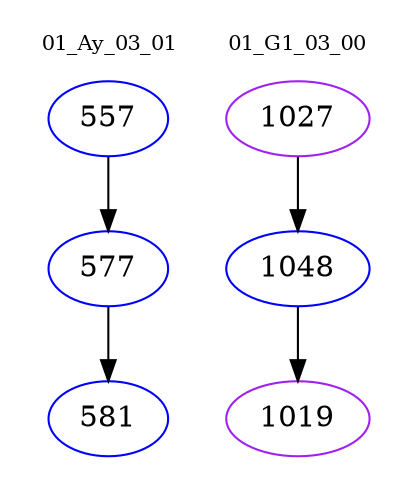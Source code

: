 digraph{
subgraph cluster_0 {
color = white
label = "01_Ay_03_01";
fontsize=10;
T0_557 [label="557", color="blue"]
T0_557 -> T0_577 [color="black"]
T0_577 [label="577", color="blue"]
T0_577 -> T0_581 [color="black"]
T0_581 [label="581", color="blue"]
}
subgraph cluster_1 {
color = white
label = "01_G1_03_00";
fontsize=10;
T1_1027 [label="1027", color="purple"]
T1_1027 -> T1_1048 [color="black"]
T1_1048 [label="1048", color="blue"]
T1_1048 -> T1_1019 [color="black"]
T1_1019 [label="1019", color="purple"]
}
}
